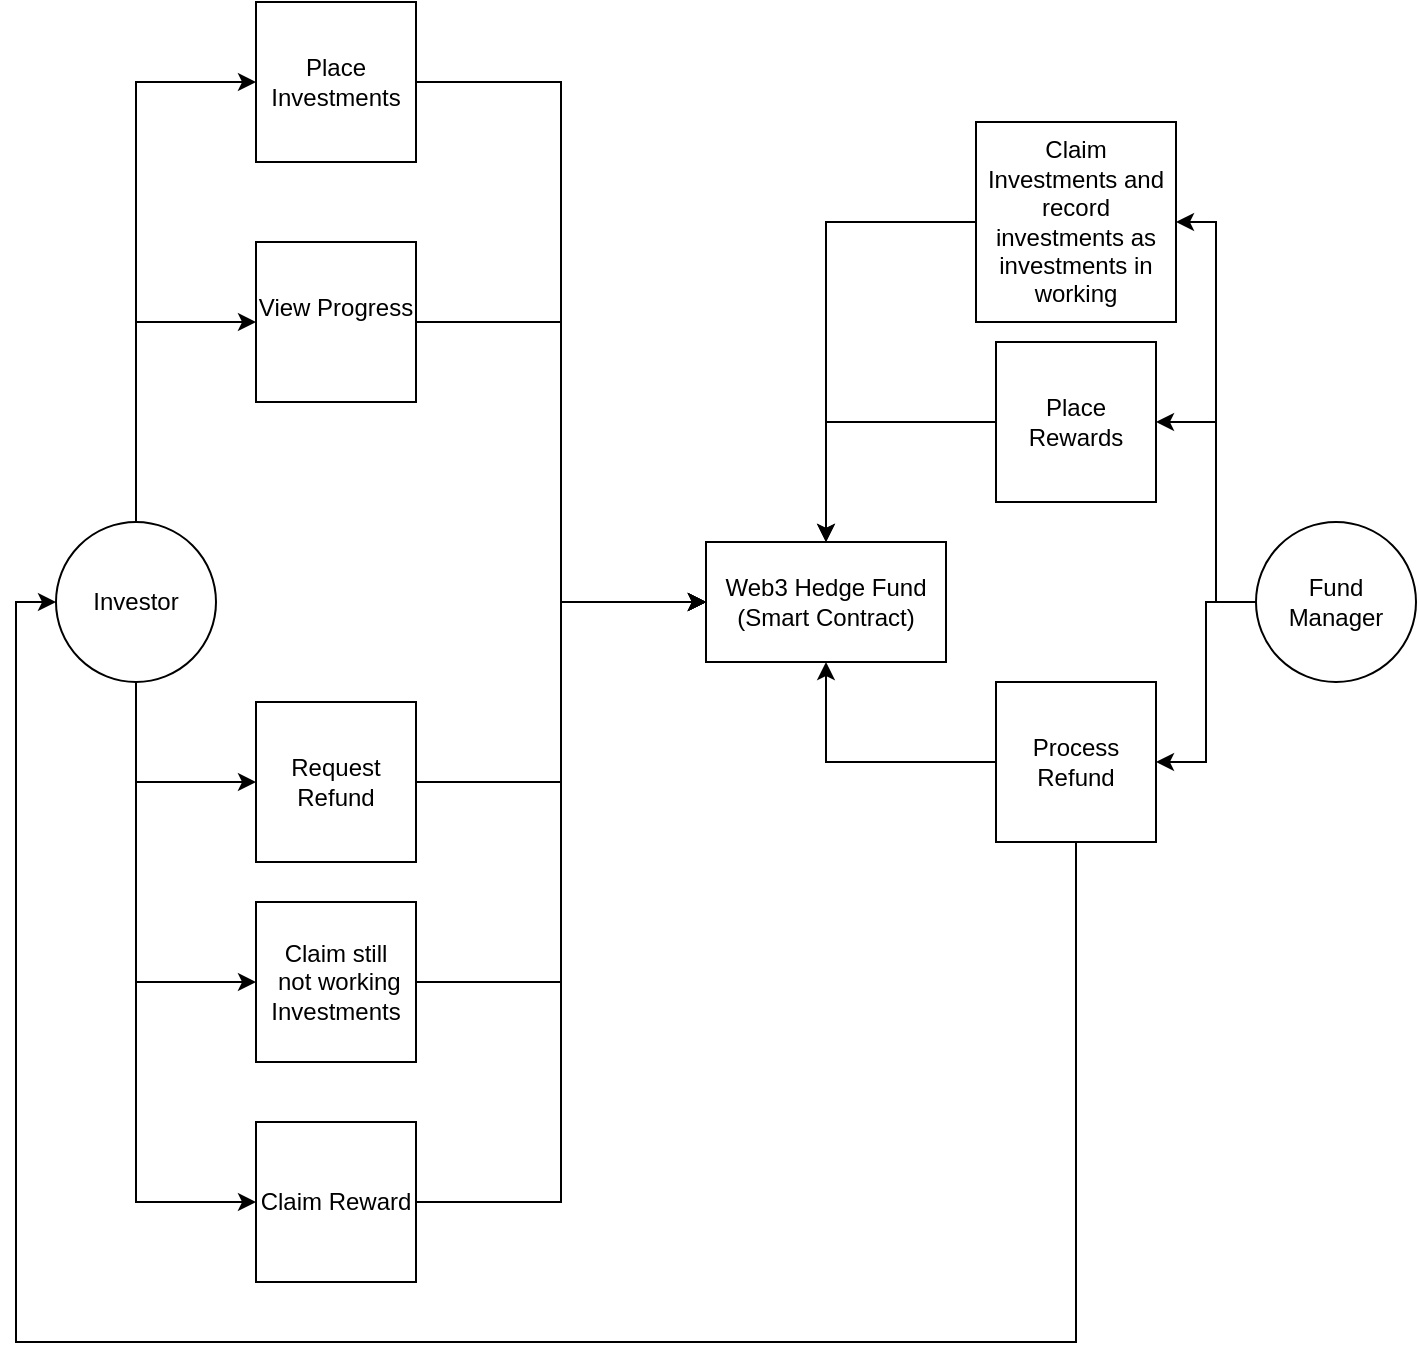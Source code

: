 <mxfile version="27.1.6">
  <diagram name="Page-1" id="TvrZV6Bif_vGlXN42QyB">
    <mxGraphModel dx="1213" dy="764" grid="1" gridSize="10" guides="1" tooltips="1" connect="1" arrows="1" fold="1" page="1" pageScale="1" pageWidth="850" pageHeight="1100" math="0" shadow="0">
      <root>
        <mxCell id="0" />
        <mxCell id="1" parent="0" />
        <mxCell id="jyAAHCfXf7Vgwumai7jS-1" value="Web3 Hedge Fund&lt;div&gt;(Smart Contract)&lt;/div&gt;" style="rounded=0;whiteSpace=wrap;html=1;" vertex="1" parent="1">
          <mxGeometry x="420" y="400" width="120" height="60" as="geometry" />
        </mxCell>
        <mxCell id="jyAAHCfXf7Vgwumai7jS-11" style="edgeStyle=orthogonalEdgeStyle;rounded=0;orthogonalLoop=1;jettySize=auto;html=1;exitX=0.5;exitY=0;exitDx=0;exitDy=0;entryX=0;entryY=0.5;entryDx=0;entryDy=0;" edge="1" parent="1" source="jyAAHCfXf7Vgwumai7jS-4" target="jyAAHCfXf7Vgwumai7jS-6">
          <mxGeometry relative="1" as="geometry" />
        </mxCell>
        <mxCell id="jyAAHCfXf7Vgwumai7jS-13" style="edgeStyle=orthogonalEdgeStyle;rounded=0;orthogonalLoop=1;jettySize=auto;html=1;exitX=0.5;exitY=1;exitDx=0;exitDy=0;entryX=0;entryY=0.5;entryDx=0;entryDy=0;" edge="1" parent="1" source="jyAAHCfXf7Vgwumai7jS-4" target="jyAAHCfXf7Vgwumai7jS-8">
          <mxGeometry relative="1" as="geometry" />
        </mxCell>
        <mxCell id="jyAAHCfXf7Vgwumai7jS-17" style="edgeStyle=orthogonalEdgeStyle;rounded=0;orthogonalLoop=1;jettySize=auto;html=1;exitX=0.5;exitY=1;exitDx=0;exitDy=0;entryX=0;entryY=0.5;entryDx=0;entryDy=0;" edge="1" parent="1" source="jyAAHCfXf7Vgwumai7jS-4" target="jyAAHCfXf7Vgwumai7jS-15">
          <mxGeometry relative="1" as="geometry" />
        </mxCell>
        <mxCell id="jyAAHCfXf7Vgwumai7jS-18" style="edgeStyle=orthogonalEdgeStyle;rounded=0;orthogonalLoop=1;jettySize=auto;html=1;exitX=0.5;exitY=0;exitDx=0;exitDy=0;entryX=0;entryY=0.5;entryDx=0;entryDy=0;" edge="1" parent="1" source="jyAAHCfXf7Vgwumai7jS-4" target="jyAAHCfXf7Vgwumai7jS-7">
          <mxGeometry relative="1" as="geometry" />
        </mxCell>
        <mxCell id="jyAAHCfXf7Vgwumai7jS-25" style="edgeStyle=orthogonalEdgeStyle;rounded=0;orthogonalLoop=1;jettySize=auto;html=1;entryX=0;entryY=0.5;entryDx=0;entryDy=0;" edge="1" parent="1" source="jyAAHCfXf7Vgwumai7jS-4" target="jyAAHCfXf7Vgwumai7jS-24">
          <mxGeometry relative="1" as="geometry">
            <Array as="points">
              <mxPoint x="135" y="620" />
            </Array>
          </mxGeometry>
        </mxCell>
        <mxCell id="jyAAHCfXf7Vgwumai7jS-4" value="Investor" style="ellipse;whiteSpace=wrap;html=1;aspect=fixed;" vertex="1" parent="1">
          <mxGeometry x="95" y="390" width="80" height="80" as="geometry" />
        </mxCell>
        <mxCell id="jyAAHCfXf7Vgwumai7jS-23" style="edgeStyle=orthogonalEdgeStyle;rounded=0;orthogonalLoop=1;jettySize=auto;html=1;exitX=1;exitY=0.5;exitDx=0;exitDy=0;entryX=0;entryY=0.5;entryDx=0;entryDy=0;" edge="1" parent="1" source="jyAAHCfXf7Vgwumai7jS-6" target="jyAAHCfXf7Vgwumai7jS-1">
          <mxGeometry relative="1" as="geometry" />
        </mxCell>
        <mxCell id="jyAAHCfXf7Vgwumai7jS-6" value="Place Investments" style="whiteSpace=wrap;html=1;aspect=fixed;" vertex="1" parent="1">
          <mxGeometry x="195" y="130" width="80" height="80" as="geometry" />
        </mxCell>
        <mxCell id="jyAAHCfXf7Vgwumai7jS-22" style="edgeStyle=orthogonalEdgeStyle;rounded=0;orthogonalLoop=1;jettySize=auto;html=1;exitX=1;exitY=0.5;exitDx=0;exitDy=0;entryX=0;entryY=0.5;entryDx=0;entryDy=0;" edge="1" parent="1" source="jyAAHCfXf7Vgwumai7jS-7" target="jyAAHCfXf7Vgwumai7jS-1">
          <mxGeometry relative="1" as="geometry" />
        </mxCell>
        <mxCell id="jyAAHCfXf7Vgwumai7jS-7" value="View Progress&lt;div&gt;&lt;br&gt;&lt;/div&gt;" style="whiteSpace=wrap;html=1;aspect=fixed;" vertex="1" parent="1">
          <mxGeometry x="195" y="250" width="80" height="80" as="geometry" />
        </mxCell>
        <mxCell id="jyAAHCfXf7Vgwumai7jS-21" style="edgeStyle=orthogonalEdgeStyle;rounded=0;orthogonalLoop=1;jettySize=auto;html=1;exitX=1;exitY=0.5;exitDx=0;exitDy=0;entryX=0;entryY=0.5;entryDx=0;entryDy=0;" edge="1" parent="1" source="jyAAHCfXf7Vgwumai7jS-8" target="jyAAHCfXf7Vgwumai7jS-1">
          <mxGeometry relative="1" as="geometry" />
        </mxCell>
        <mxCell id="jyAAHCfXf7Vgwumai7jS-8" value="Request Refund" style="whiteSpace=wrap;html=1;aspect=fixed;" vertex="1" parent="1">
          <mxGeometry x="195" y="480" width="80" height="80" as="geometry" />
        </mxCell>
        <mxCell id="jyAAHCfXf7Vgwumai7jS-27" style="edgeStyle=orthogonalEdgeStyle;rounded=0;orthogonalLoop=1;jettySize=auto;html=1;entryX=1;entryY=0.5;entryDx=0;entryDy=0;" edge="1" parent="1" source="jyAAHCfXf7Vgwumai7jS-10" target="jyAAHCfXf7Vgwumai7jS-26">
          <mxGeometry relative="1" as="geometry" />
        </mxCell>
        <mxCell id="jyAAHCfXf7Vgwumai7jS-31" style="edgeStyle=orthogonalEdgeStyle;rounded=0;orthogonalLoop=1;jettySize=auto;html=1;entryX=1;entryY=0.5;entryDx=0;entryDy=0;" edge="1" parent="1" source="jyAAHCfXf7Vgwumai7jS-10" target="jyAAHCfXf7Vgwumai7jS-29">
          <mxGeometry relative="1" as="geometry">
            <Array as="points">
              <mxPoint x="675" y="430" />
              <mxPoint x="675" y="340" />
            </Array>
          </mxGeometry>
        </mxCell>
        <mxCell id="jyAAHCfXf7Vgwumai7jS-34" style="edgeStyle=orthogonalEdgeStyle;rounded=0;orthogonalLoop=1;jettySize=auto;html=1;entryX=1;entryY=0.5;entryDx=0;entryDy=0;" edge="1" parent="1" source="jyAAHCfXf7Vgwumai7jS-10" target="jyAAHCfXf7Vgwumai7jS-33">
          <mxGeometry relative="1" as="geometry" />
        </mxCell>
        <mxCell id="jyAAHCfXf7Vgwumai7jS-10" value="Fund Manager" style="ellipse;whiteSpace=wrap;html=1;aspect=fixed;" vertex="1" parent="1">
          <mxGeometry x="695" y="390" width="80" height="80" as="geometry" />
        </mxCell>
        <mxCell id="jyAAHCfXf7Vgwumai7jS-19" style="edgeStyle=orthogonalEdgeStyle;rounded=0;orthogonalLoop=1;jettySize=auto;html=1;exitX=1;exitY=0.5;exitDx=0;exitDy=0;entryX=0;entryY=0.5;entryDx=0;entryDy=0;" edge="1" parent="1" source="jyAAHCfXf7Vgwumai7jS-15" target="jyAAHCfXf7Vgwumai7jS-1">
          <mxGeometry relative="1" as="geometry" />
        </mxCell>
        <mxCell id="jyAAHCfXf7Vgwumai7jS-15" value="Claim Reward" style="whiteSpace=wrap;html=1;aspect=fixed;" vertex="1" parent="1">
          <mxGeometry x="195" y="690" width="80" height="80" as="geometry" />
        </mxCell>
        <mxCell id="jyAAHCfXf7Vgwumai7jS-32" style="edgeStyle=orthogonalEdgeStyle;rounded=0;orthogonalLoop=1;jettySize=auto;html=1;entryX=0;entryY=0.5;entryDx=0;entryDy=0;" edge="1" parent="1" source="jyAAHCfXf7Vgwumai7jS-24" target="jyAAHCfXf7Vgwumai7jS-1">
          <mxGeometry relative="1" as="geometry" />
        </mxCell>
        <mxCell id="jyAAHCfXf7Vgwumai7jS-24" value="Claim still&lt;div&gt;&amp;nbsp;not working Investments&lt;/div&gt;" style="whiteSpace=wrap;html=1;aspect=fixed;" vertex="1" parent="1">
          <mxGeometry x="195" y="580" width="80" height="80" as="geometry" />
        </mxCell>
        <mxCell id="jyAAHCfXf7Vgwumai7jS-28" style="edgeStyle=orthogonalEdgeStyle;rounded=0;orthogonalLoop=1;jettySize=auto;html=1;" edge="1" parent="1" source="jyAAHCfXf7Vgwumai7jS-26" target="jyAAHCfXf7Vgwumai7jS-1">
          <mxGeometry relative="1" as="geometry" />
        </mxCell>
        <mxCell id="jyAAHCfXf7Vgwumai7jS-26" value="Claim Investments and record investments as investments in working" style="whiteSpace=wrap;html=1;aspect=fixed;" vertex="1" parent="1">
          <mxGeometry x="555" y="190" width="100" height="100" as="geometry" />
        </mxCell>
        <mxCell id="jyAAHCfXf7Vgwumai7jS-30" style="edgeStyle=orthogonalEdgeStyle;rounded=0;orthogonalLoop=1;jettySize=auto;html=1;entryX=0.5;entryY=0;entryDx=0;entryDy=0;" edge="1" parent="1" source="jyAAHCfXf7Vgwumai7jS-29" target="jyAAHCfXf7Vgwumai7jS-1">
          <mxGeometry relative="1" as="geometry" />
        </mxCell>
        <mxCell id="jyAAHCfXf7Vgwumai7jS-29" value="Place Rewards" style="whiteSpace=wrap;html=1;aspect=fixed;" vertex="1" parent="1">
          <mxGeometry x="565" y="300" width="80" height="80" as="geometry" />
        </mxCell>
        <mxCell id="jyAAHCfXf7Vgwumai7jS-35" style="edgeStyle=orthogonalEdgeStyle;rounded=0;orthogonalLoop=1;jettySize=auto;html=1;entryX=0.5;entryY=1;entryDx=0;entryDy=0;" edge="1" parent="1" source="jyAAHCfXf7Vgwumai7jS-33" target="jyAAHCfXf7Vgwumai7jS-1">
          <mxGeometry relative="1" as="geometry" />
        </mxCell>
        <mxCell id="jyAAHCfXf7Vgwumai7jS-36" style="edgeStyle=orthogonalEdgeStyle;rounded=0;orthogonalLoop=1;jettySize=auto;html=1;entryX=0;entryY=0.5;entryDx=0;entryDy=0;" edge="1" parent="1" source="jyAAHCfXf7Vgwumai7jS-33" target="jyAAHCfXf7Vgwumai7jS-4">
          <mxGeometry relative="1" as="geometry">
            <Array as="points">
              <mxPoint x="605" y="800" />
              <mxPoint x="75" y="800" />
              <mxPoint x="75" y="430" />
            </Array>
          </mxGeometry>
        </mxCell>
        <mxCell id="jyAAHCfXf7Vgwumai7jS-33" value="Process Refund" style="whiteSpace=wrap;html=1;aspect=fixed;" vertex="1" parent="1">
          <mxGeometry x="565" y="470" width="80" height="80" as="geometry" />
        </mxCell>
      </root>
    </mxGraphModel>
  </diagram>
</mxfile>
